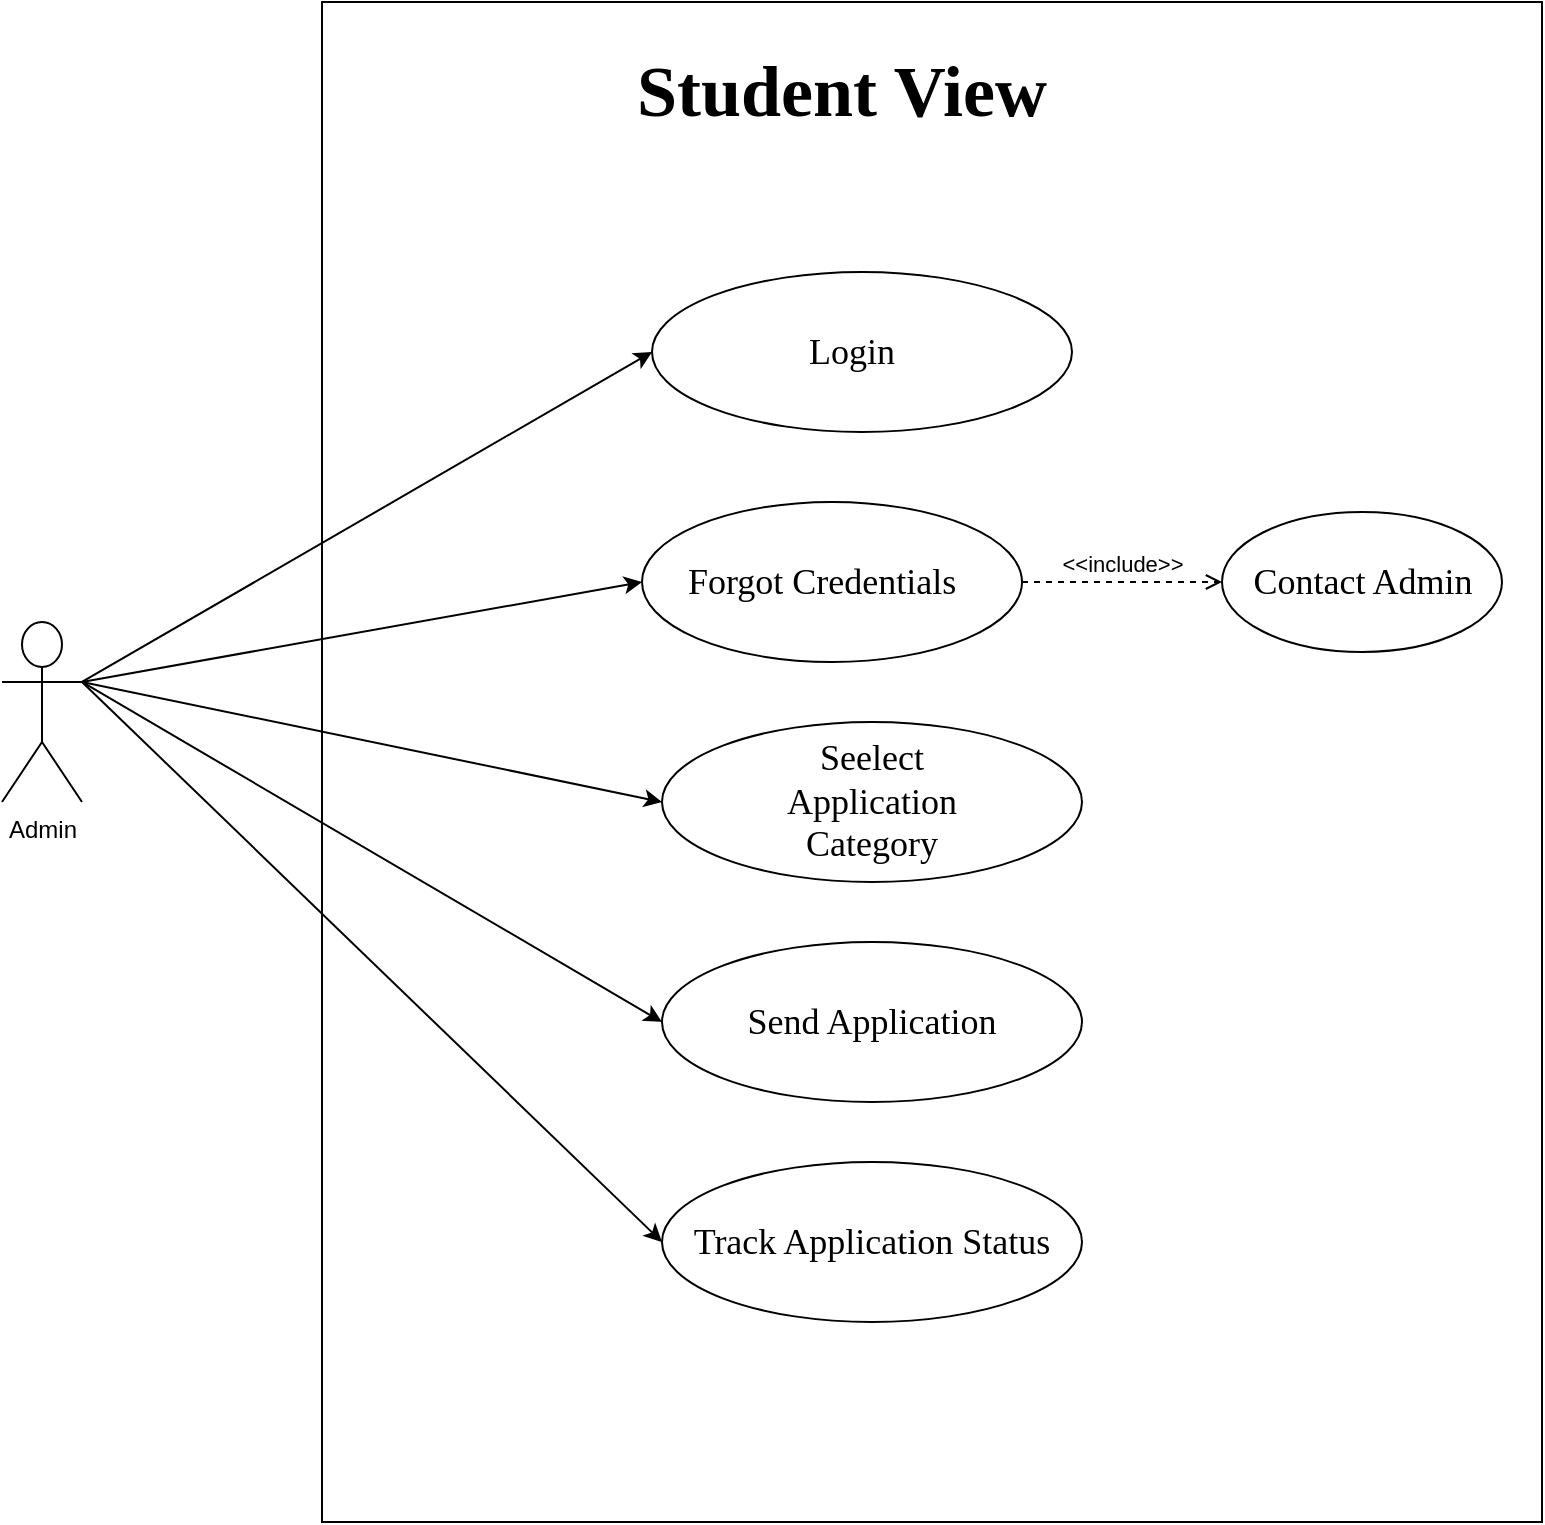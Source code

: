<mxfile version="24.1.0" type="device">
  <diagram name="Page-1" id="oN4xTUyZLNnh81zXHf-K">
    <mxGraphModel dx="299" dy="142" grid="1" gridSize="10" guides="1" tooltips="1" connect="1" arrows="1" fold="1" page="1" pageScale="1" pageWidth="850" pageHeight="1100" math="0" shadow="0">
      <root>
        <mxCell id="0" />
        <mxCell id="1" parent="0" />
        <mxCell id="gKYFlSOkvzc04gAxkFLl-1" value="" style="rounded=0;whiteSpace=wrap;html=1;" vertex="1" parent="1">
          <mxGeometry x="410" y="130" width="610" height="760" as="geometry" />
        </mxCell>
        <mxCell id="gKYFlSOkvzc04gAxkFLl-2" value="" style="group" vertex="1" connectable="0" parent="1">
          <mxGeometry x="575" y="265" width="210" height="80" as="geometry" />
        </mxCell>
        <mxCell id="gKYFlSOkvzc04gAxkFLl-3" value="" style="ellipse;whiteSpace=wrap;html=1;" vertex="1" parent="gKYFlSOkvzc04gAxkFLl-2">
          <mxGeometry width="210" height="80" as="geometry" />
        </mxCell>
        <mxCell id="gKYFlSOkvzc04gAxkFLl-4" value="&lt;font face=&quot;Tahoma&quot; style=&quot;font-size: 18px;&quot;&gt;Login&lt;/font&gt;" style="text;html=1;align=center;verticalAlign=middle;whiteSpace=wrap;rounded=0;" vertex="1" parent="gKYFlSOkvzc04gAxkFLl-2">
          <mxGeometry x="70" y="25" width="60" height="30" as="geometry" />
        </mxCell>
        <mxCell id="gKYFlSOkvzc04gAxkFLl-5" value="" style="group" vertex="1" connectable="0" parent="1">
          <mxGeometry x="580" y="490" width="210" height="80" as="geometry" />
        </mxCell>
        <mxCell id="gKYFlSOkvzc04gAxkFLl-6" value="" style="ellipse;whiteSpace=wrap;html=1;" vertex="1" parent="gKYFlSOkvzc04gAxkFLl-5">
          <mxGeometry width="210" height="80" as="geometry" />
        </mxCell>
        <mxCell id="gKYFlSOkvzc04gAxkFLl-7" value="&lt;font face=&quot;Tahoma&quot; style=&quot;font-size: 18px;&quot;&gt;Seelect Application Category&lt;/font&gt;" style="text;html=1;align=center;verticalAlign=middle;whiteSpace=wrap;rounded=0;" vertex="1" parent="gKYFlSOkvzc04gAxkFLl-5">
          <mxGeometry x="35" y="10" width="140" height="60" as="geometry" />
        </mxCell>
        <mxCell id="gKYFlSOkvzc04gAxkFLl-8" value="Admin" style="shape=umlActor;verticalLabelPosition=bottom;verticalAlign=top;html=1;outlineConnect=0;" vertex="1" parent="1">
          <mxGeometry x="250" y="440" width="40" height="90" as="geometry" />
        </mxCell>
        <mxCell id="gKYFlSOkvzc04gAxkFLl-9" value="" style="endArrow=classic;html=1;rounded=0;exitX=1;exitY=0.333;exitDx=0;exitDy=0;exitPerimeter=0;entryX=0;entryY=0.5;entryDx=0;entryDy=0;" edge="1" parent="1" source="gKYFlSOkvzc04gAxkFLl-8" target="gKYFlSOkvzc04gAxkFLl-3">
          <mxGeometry width="50" height="50" relative="1" as="geometry">
            <mxPoint x="305" y="705" as="sourcePoint" />
            <mxPoint x="575" y="265" as="targetPoint" />
          </mxGeometry>
        </mxCell>
        <mxCell id="gKYFlSOkvzc04gAxkFLl-10" value="&lt;font face=&quot;Times New Roman&quot; style=&quot;font-size: 36px;&quot;&gt;&lt;b style=&quot;&quot;&gt;Student View&lt;/b&gt;&lt;/font&gt;" style="text;html=1;align=center;verticalAlign=middle;whiteSpace=wrap;rounded=0;" vertex="1" parent="1">
          <mxGeometry x="450" y="150" width="440" height="50" as="geometry" />
        </mxCell>
        <mxCell id="gKYFlSOkvzc04gAxkFLl-11" value="" style="endArrow=classic;html=1;rounded=0;exitX=1;exitY=0.333;exitDx=0;exitDy=0;exitPerimeter=0;entryX=0;entryY=0.5;entryDx=0;entryDy=0;" edge="1" parent="1" source="gKYFlSOkvzc04gAxkFLl-8" target="gKYFlSOkvzc04gAxkFLl-14">
          <mxGeometry width="50" height="50" relative="1" as="geometry">
            <mxPoint x="305" y="355" as="sourcePoint" />
            <mxPoint x="575.0" y="485" as="targetPoint" />
          </mxGeometry>
        </mxCell>
        <mxCell id="gKYFlSOkvzc04gAxkFLl-12" value="" style="endArrow=classic;html=1;rounded=0;exitX=1;exitY=0.333;exitDx=0;exitDy=0;exitPerimeter=0;entryX=0;entryY=0.5;entryDx=0;entryDy=0;" edge="1" parent="1" source="gKYFlSOkvzc04gAxkFLl-8" target="gKYFlSOkvzc04gAxkFLl-6">
          <mxGeometry width="50" height="50" relative="1" as="geometry">
            <mxPoint x="305" y="355" as="sourcePoint" />
            <mxPoint x="585" y="495" as="targetPoint" />
          </mxGeometry>
        </mxCell>
        <mxCell id="gKYFlSOkvzc04gAxkFLl-13" value="" style="group" vertex="1" connectable="0" parent="1">
          <mxGeometry x="580" y="600" width="210" height="80" as="geometry" />
        </mxCell>
        <mxCell id="gKYFlSOkvzc04gAxkFLl-14" value="" style="ellipse;whiteSpace=wrap;html=1;" vertex="1" parent="gKYFlSOkvzc04gAxkFLl-13">
          <mxGeometry width="210" height="80" as="geometry" />
        </mxCell>
        <mxCell id="gKYFlSOkvzc04gAxkFLl-15" value="&lt;font face=&quot;Tahoma&quot; style=&quot;font-size: 18px;&quot;&gt;Send Application&lt;/font&gt;" style="text;html=1;align=center;verticalAlign=middle;whiteSpace=wrap;rounded=0;" vertex="1" parent="gKYFlSOkvzc04gAxkFLl-13">
          <mxGeometry x="10" y="25" width="190" height="30" as="geometry" />
        </mxCell>
        <mxCell id="gKYFlSOkvzc04gAxkFLl-16" value="" style="group" vertex="1" connectable="0" parent="1">
          <mxGeometry x="580" y="710" width="210" height="80" as="geometry" />
        </mxCell>
        <mxCell id="gKYFlSOkvzc04gAxkFLl-17" value="" style="ellipse;whiteSpace=wrap;html=1;" vertex="1" parent="gKYFlSOkvzc04gAxkFLl-16">
          <mxGeometry width="210" height="80" as="geometry" />
        </mxCell>
        <mxCell id="gKYFlSOkvzc04gAxkFLl-18" value="&lt;font face=&quot;Tahoma&quot; style=&quot;font-size: 18px;&quot;&gt;Track Application Status&lt;/font&gt;" style="text;html=1;align=center;verticalAlign=middle;whiteSpace=wrap;rounded=0;" vertex="1" parent="gKYFlSOkvzc04gAxkFLl-16">
          <mxGeometry x="10" y="25" width="190" height="30" as="geometry" />
        </mxCell>
        <mxCell id="gKYFlSOkvzc04gAxkFLl-19" value="" style="endArrow=classic;html=1;rounded=0;exitX=1;exitY=0.333;exitDx=0;exitDy=0;exitPerimeter=0;entryX=0;entryY=0.5;entryDx=0;entryDy=0;" edge="1" parent="1" source="gKYFlSOkvzc04gAxkFLl-8" target="gKYFlSOkvzc04gAxkFLl-17">
          <mxGeometry width="50" height="50" relative="1" as="geometry">
            <mxPoint x="305" y="355" as="sourcePoint" />
            <mxPoint x="590" y="490" as="targetPoint" />
          </mxGeometry>
        </mxCell>
        <mxCell id="gKYFlSOkvzc04gAxkFLl-20" value="" style="group" vertex="1" connectable="0" parent="1">
          <mxGeometry x="570" y="380" width="190" height="80" as="geometry" />
        </mxCell>
        <mxCell id="gKYFlSOkvzc04gAxkFLl-21" value="" style="ellipse;whiteSpace=wrap;html=1;" vertex="1" parent="gKYFlSOkvzc04gAxkFLl-20">
          <mxGeometry width="190" height="80" as="geometry" />
        </mxCell>
        <mxCell id="gKYFlSOkvzc04gAxkFLl-22" value="&lt;font face=&quot;Tahoma&quot; style=&quot;font-size: 18px;&quot;&gt;Forgot Credentials&lt;span style=&quot;white-space: pre;&quot;&gt;&#x9;&lt;/span&gt;&lt;/font&gt;" style="text;html=1;align=center;verticalAlign=middle;whiteSpace=wrap;rounded=0;" vertex="1" parent="gKYFlSOkvzc04gAxkFLl-20">
          <mxGeometry x="9.048" y="25" width="171.905" height="30" as="geometry" />
        </mxCell>
        <mxCell id="gKYFlSOkvzc04gAxkFLl-23" value="&amp;lt;&amp;lt;include&amp;gt;&amp;gt;" style="html=1;verticalAlign=bottom;labelBackgroundColor=none;endArrow=open;endFill=0;dashed=1;rounded=0;exitX=1;exitY=0.5;exitDx=0;exitDy=0;entryX=0;entryY=0.5;entryDx=0;entryDy=0;" edge="1" parent="1" source="gKYFlSOkvzc04gAxkFLl-21" target="gKYFlSOkvzc04gAxkFLl-25">
          <mxGeometry width="160" relative="1" as="geometry">
            <mxPoint x="760" y="399.38" as="sourcePoint" />
            <mxPoint x="860" y="420" as="targetPoint" />
          </mxGeometry>
        </mxCell>
        <mxCell id="gKYFlSOkvzc04gAxkFLl-24" value="" style="group" vertex="1" connectable="0" parent="1">
          <mxGeometry x="860" y="385" width="140" height="70" as="geometry" />
        </mxCell>
        <mxCell id="gKYFlSOkvzc04gAxkFLl-25" value="" style="ellipse;whiteSpace=wrap;html=1;" vertex="1" parent="gKYFlSOkvzc04gAxkFLl-24">
          <mxGeometry width="140" height="70" as="geometry" />
        </mxCell>
        <mxCell id="gKYFlSOkvzc04gAxkFLl-26" value="&lt;font face=&quot;Tahoma&quot; style=&quot;font-size: 18px;&quot;&gt;Contact Admin&lt;/font&gt;" style="text;html=1;align=center;verticalAlign=middle;whiteSpace=wrap;rounded=0;" vertex="1" parent="gKYFlSOkvzc04gAxkFLl-24">
          <mxGeometry x="6.667" y="21.875" width="126.667" height="26.25" as="geometry" />
        </mxCell>
        <mxCell id="gKYFlSOkvzc04gAxkFLl-27" value="" style="endArrow=classic;html=1;rounded=0;exitX=1;exitY=0.333;exitDx=0;exitDy=0;exitPerimeter=0;entryX=0;entryY=0.5;entryDx=0;entryDy=0;" edge="1" parent="1" source="gKYFlSOkvzc04gAxkFLl-8" target="gKYFlSOkvzc04gAxkFLl-21">
          <mxGeometry width="50" height="50" relative="1" as="geometry">
            <mxPoint x="305" y="355" as="sourcePoint" />
            <mxPoint x="590" y="500" as="targetPoint" />
          </mxGeometry>
        </mxCell>
      </root>
    </mxGraphModel>
  </diagram>
</mxfile>
